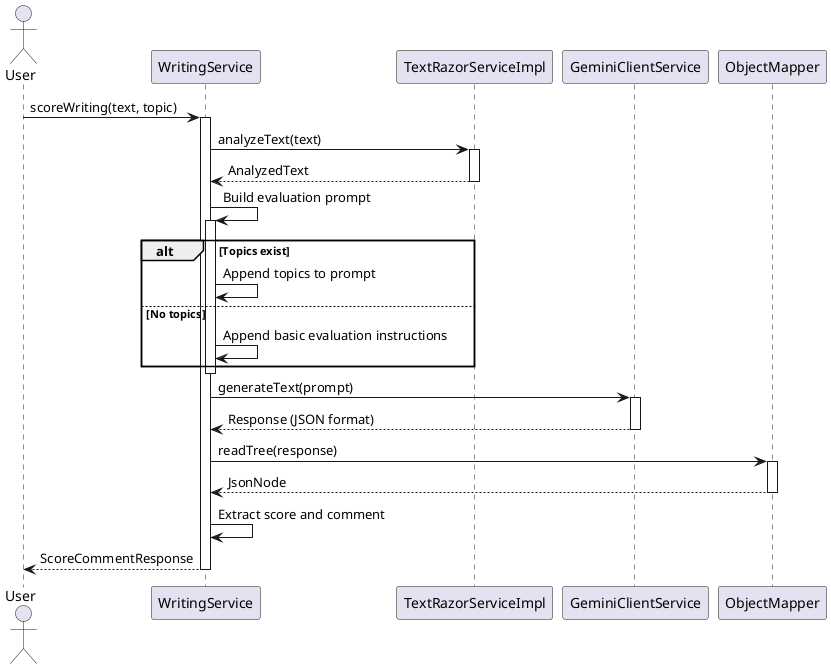 @startuml scoreWriting

actor User
participant "WritingService" as WritingService
participant "TextRazorServiceImpl" as TextRazorService
participant "GeminiClientService" as GeminiClientService
participant "ObjectMapper" as ObjectMapper


User -> WritingService: scoreWriting(text, topic)
activate WritingService

WritingService -> TextRazorService: analyzeText(text)
activate TextRazorService
TextRazorService --> WritingService: AnalyzedText
deactivate TextRazorService


WritingService -> WritingService: Build evaluation prompt
activate WritingService

alt Topics exist
    WritingService -> WritingService: Append topics to prompt
else No topics
    WritingService -> WritingService: Append basic evaluation instructions
end
deactivate WritingService


WritingService -> GeminiClientService: generateText(prompt)
activate GeminiClientService
GeminiClientService --> WritingService: Response (JSON format)
deactivate GeminiClientService


WritingService -> ObjectMapper: readTree(response)
activate ObjectMapper
ObjectMapper --> WritingService: JsonNode
deactivate ObjectMapper

WritingService -> WritingService: Extract score and comment
WritingService --> User: ScoreCommentResponse
deactivate WritingService

@enduml

